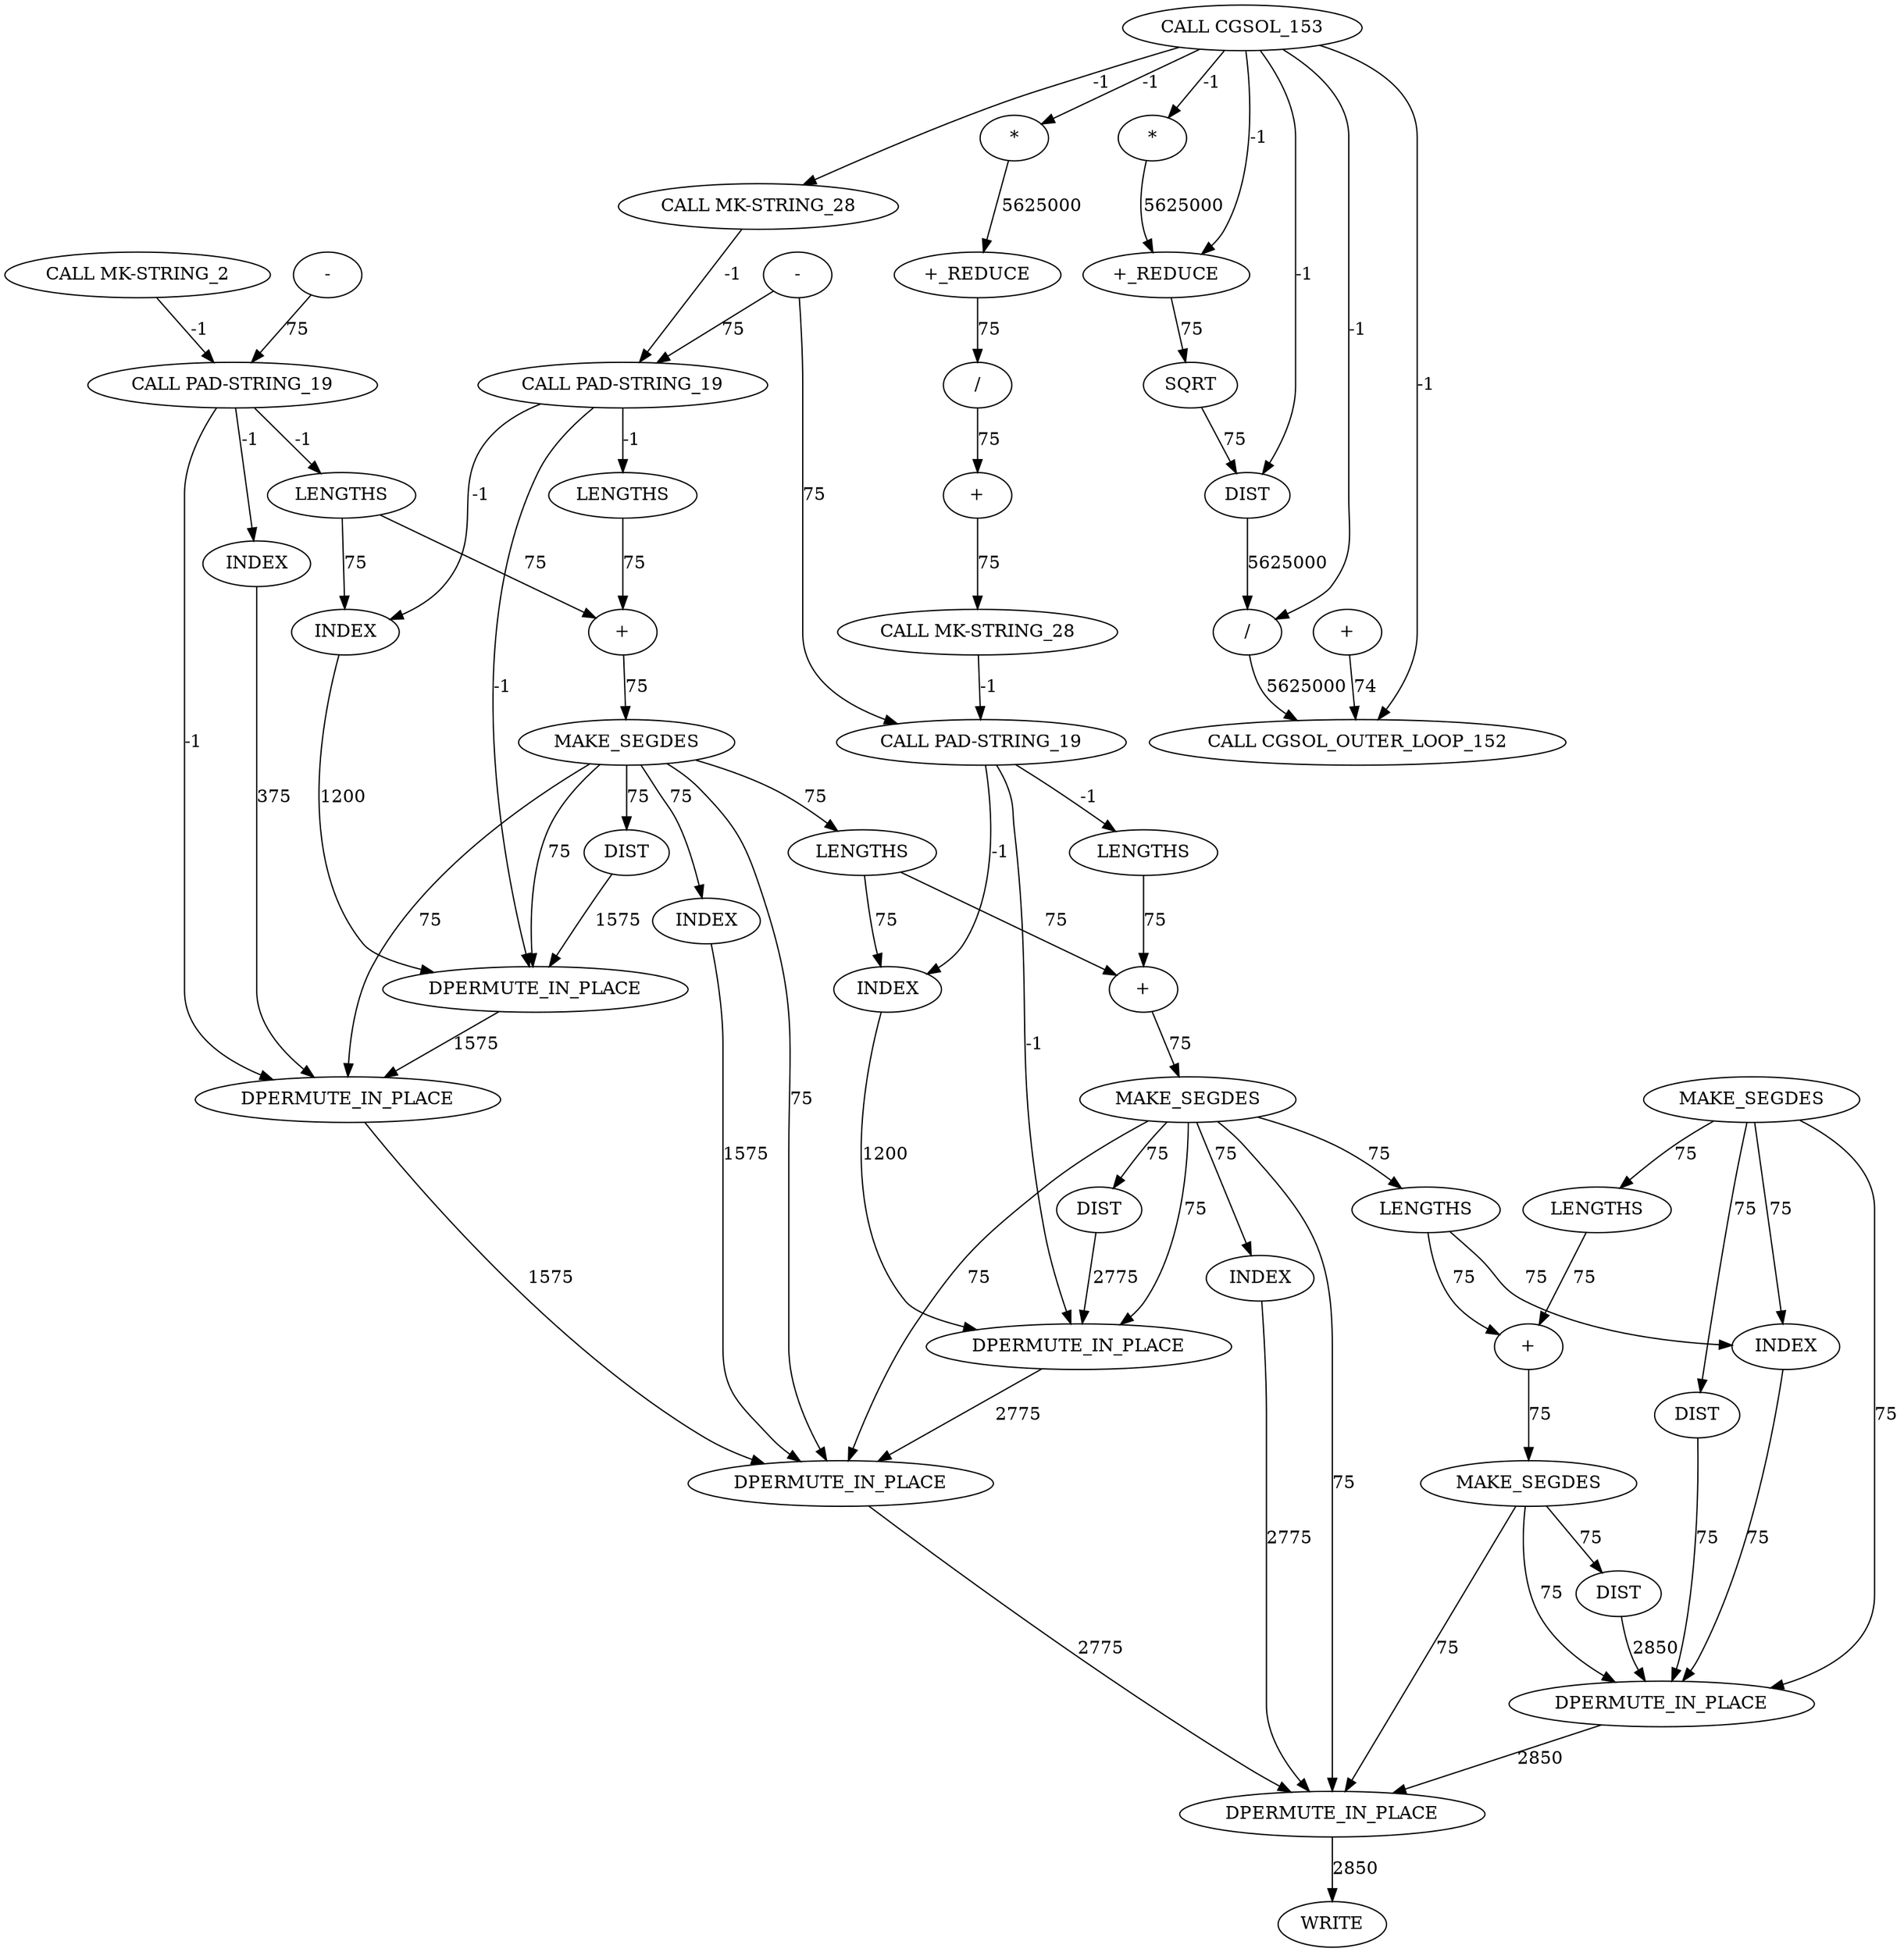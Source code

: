 digraph {
	cg_B_INST_13404 [label=LENGTHS cost=1917]
	cg_B_INST_13291 [label="*" cost=4850439]
	cg_B_INST_2479 [label="CALL PAD-STRING_19" cost=0]
	cg_B_INST_13405 [label="+" cost=2637]
	cg_B_INST_13463 [label=LENGTHS cost=2343]
	cg_B_INST_2471 [label="CALL MK-STRING_2" cost=0]
	cg_B_INST_2469 [label="+" cost=38951]
	cg_B_INST_13317 [label=LENGTHS cost=2678]
	cg_B_INST_13382 [label=INDEX cost=41622]
	cg_B_INST_16438 [label=DPERMUTE_IN_PLACE cost=20377]
	cg_B_INST_2485 [label="CALL PAD-STRING_19" cost=0]
	cg_B_INST_13443 [label=MAKE_SEGDES cost=2204]
	cg_B_INST_13300 [label="-" cost=2591]
	cg_B_INST_2462 [label="CALL CGSOL_153" cost=0]
	cg_B_INST_16441 [label=DPERMUTE_IN_PLACE cost=10294]
	cg_B_INST_13541 [label=DIST cost=13252]
	cg_B_INST_13394 [label=INDEX cost=40717]
	cg_B_INST_13341 [label=MAKE_SEGDES cost=2301]
	cg_B_INST_13297 [label="/" cost=9896]
	cg_B_INST_13449 [label=DIST cost=2382]
	cg_B_INST_13487 [label=MAKE_SEGDES cost=2216]
	cg_B_INST_2528 [label="CALL CGSOL_OUTER_LOOP_152" cost=0]
	cg_B_INST_2474 [label="CALL PAD-STRING_19" cost=0]
	cg_B_INST_13538 [label=SQRT cost=2427]
	cg_B_INST_13534 [label="*" cost=2433797]
	cg_B_INST_13313 [label=INDEX cost=42784]
	cg_B_INST_13546 [label="/" cost=2455381]
	cg_B_INST_13335 [label=LENGTHS cost=2795]
	cg_B_INST_13303 [label="-" cost=2640]
	cg_B_INST_13416 [label=DIST cost=2083]
	cg_B_INST_13536 [label="+_REDUCE" cost=920370]
	cg_B_INST_16443 [label=DPERMUTE_IN_PLACE cost=12894]
	cg_B_INST_13493 [label=DIST cost=2373]
	cg_B_INST_13482 [label="+" cost=2472]
	cg_B_INST_13459 [label=INDEX cost=43299]
	cg_B_INST_13410 [label=MAKE_SEGDES cost=2539]
	cg_B_INST_13325 [label=INDEX cost=45750]
	cg_B_INST_16439 [label=DPERMUTE_IN_PLACE cost=4758]
	cg_B_INST_13347 [label=DIST cost=2551]
	cg_B_INST_13386 [label=LENGTHS cost=4529]
	cg_B_INST_16440 [label=DPERMUTE_IN_PLACE cost=31079]
	cg_B_INST_2525 [label="+" cost=3505]
	cg_B_INST_16442 [label=DPERMUTE_IN_PLACE cost=14566]
	cg_B_INST_13336 [label="+" cost=2425]
	cg_B_INST_2476 [label="CALL MK-STRING_28" cost=0]
	cg_B_INST_13481 [label=LENGTHS cost=2209]
	cg_B_INST_13517 [label=WRITE cost=0]
	cg_B_INST_2482 [label="CALL MK-STRING_28" cost=0]
	cg_B_INST_13471 [label=INDEX cost=40116]
	cg_B_INST_13293 [label="+_REDUCE" cost=1028385]
	cg_B_INST_13404 -> cg_B_INST_13405 [label=75 cost=75]
	cg_B_INST_13291 -> cg_B_INST_13293 [label=5625000 cost=5625000]
	cg_B_INST_2479 -> cg_B_INST_13325 [label=-1 cost=-1]
	cg_B_INST_2479 -> cg_B_INST_13335 [label=-1 cost=-1]
	cg_B_INST_2479 -> cg_B_INST_16438 [label=-1 cost=-1]
	cg_B_INST_13405 -> cg_B_INST_13410 [label=75 cost=75]
	cg_B_INST_13463 -> cg_B_INST_13471 [label=75 cost=75]
	cg_B_INST_13463 -> cg_B_INST_13482 [label=75 cost=75]
	cg_B_INST_2471 -> cg_B_INST_2474 [label=-1 cost=-1]
	cg_B_INST_2469 -> cg_B_INST_2482 [label=75 cost=75]
	cg_B_INST_13317 -> cg_B_INST_13325 [label=75 cost=75]
	cg_B_INST_13317 -> cg_B_INST_13336 [label=75 cost=75]
	cg_B_INST_13382 -> cg_B_INST_16441 [label=1575 cost=1575]
	cg_B_INST_16438 -> cg_B_INST_16439 [label=1575 cost=1575]
	cg_B_INST_2485 -> cg_B_INST_13394 [label=-1 cost=-1]
	cg_B_INST_2485 -> cg_B_INST_13404 [label=-1 cost=-1]
	cg_B_INST_2485 -> cg_B_INST_16440 [label=-1 cost=-1]
	cg_B_INST_13443 -> cg_B_INST_13449 [label=75 cost=75]
	cg_B_INST_13443 -> cg_B_INST_13471 [label=75 cost=75]
	cg_B_INST_13443 -> cg_B_INST_13481 [label=75 cost=75]
	cg_B_INST_13443 -> cg_B_INST_16442 [label=75 cost=75]
	cg_B_INST_13300 -> cg_B_INST_2474 [label=75 cost=75]
	cg_B_INST_2462 -> cg_B_INST_13291 [label=-1 cost=-1]
	cg_B_INST_2462 -> cg_B_INST_2476 [label=-1 cost=-1]
	cg_B_INST_2462 -> cg_B_INST_13534 [label=-1 cost=-1]
	cg_B_INST_2462 -> cg_B_INST_13536 [label=-1 cost=-1]
	cg_B_INST_2462 -> cg_B_INST_13541 [label=-1 cost=-1]
	cg_B_INST_2462 -> cg_B_INST_13546 [label=-1 cost=-1]
	cg_B_INST_2462 -> cg_B_INST_2528 [label=-1 cost=-1]
	cg_B_INST_16441 -> cg_B_INST_16443 [label=2775 cost=2775]
	cg_B_INST_13541 -> cg_B_INST_13546 [label=5625000 cost=5625000]
	cg_B_INST_13394 -> cg_B_INST_16440 [label=1200 cost=1200]
	cg_B_INST_13341 -> cg_B_INST_13347 [label=75 cost=75]
	cg_B_INST_13341 -> cg_B_INST_16438 [label=75 cost=75]
	cg_B_INST_13341 -> cg_B_INST_16439 [label=75 cost=75]
	cg_B_INST_13341 -> cg_B_INST_13382 [label=75 cost=75]
	cg_B_INST_13341 -> cg_B_INST_13386 [label=75 cost=75]
	cg_B_INST_13341 -> cg_B_INST_16441 [label=75 cost=75]
	cg_B_INST_13297 -> cg_B_INST_2469 [label=75 cost=75]
	cg_B_INST_13449 -> cg_B_INST_16442 [label=75 cost=75]
	cg_B_INST_13487 -> cg_B_INST_13493 [label=75 cost=75]
	cg_B_INST_13487 -> cg_B_INST_16442 [label=75 cost=75]
	cg_B_INST_13487 -> cg_B_INST_16443 [label=75 cost=75]
	cg_B_INST_2474 -> cg_B_INST_13313 [label=-1 cost=-1]
	cg_B_INST_2474 -> cg_B_INST_13317 [label=-1 cost=-1]
	cg_B_INST_2474 -> cg_B_INST_16439 [label=-1 cost=-1]
	cg_B_INST_13538 -> cg_B_INST_13541 [label=75 cost=75]
	cg_B_INST_13534 -> cg_B_INST_13536 [label=5625000 cost=5625000]
	cg_B_INST_13313 -> cg_B_INST_16439 [label=375 cost=375]
	cg_B_INST_13546 -> cg_B_INST_2528 [label=5625000 cost=5625000]
	cg_B_INST_13335 -> cg_B_INST_13336 [label=75 cost=75]
	cg_B_INST_13303 -> cg_B_INST_2479 [label=75 cost=75]
	cg_B_INST_13303 -> cg_B_INST_2485 [label=75 cost=75]
	cg_B_INST_13416 -> cg_B_INST_16440 [label=2775 cost=2775]
	cg_B_INST_13536 -> cg_B_INST_13538 [label=75 cost=75]
	cg_B_INST_16443 -> cg_B_INST_13517 [label=2850 cost=2850]
	cg_B_INST_13493 -> cg_B_INST_16442 [label=2850 cost=2850]
	cg_B_INST_13482 -> cg_B_INST_13487 [label=75 cost=75]
	cg_B_INST_13459 -> cg_B_INST_16443 [label=2775 cost=2775]
	cg_B_INST_13410 -> cg_B_INST_13416 [label=75 cost=75]
	cg_B_INST_13410 -> cg_B_INST_16440 [label=75 cost=75]
	cg_B_INST_13410 -> cg_B_INST_16441 [label=75 cost=75]
	cg_B_INST_13410 -> cg_B_INST_13459 [label=75 cost=75]
	cg_B_INST_13410 -> cg_B_INST_13463 [label=75 cost=75]
	cg_B_INST_13410 -> cg_B_INST_16443 [label=75 cost=75]
	cg_B_INST_13325 -> cg_B_INST_16438 [label=1200 cost=1200]
	cg_B_INST_16439 -> cg_B_INST_16441 [label=1575 cost=1575]
	cg_B_INST_13347 -> cg_B_INST_16438 [label=1575 cost=1575]
	cg_B_INST_13386 -> cg_B_INST_13394 [label=75 cost=75]
	cg_B_INST_13386 -> cg_B_INST_13405 [label=75 cost=75]
	cg_B_INST_16440 -> cg_B_INST_16441 [label=2775 cost=2775]
	cg_B_INST_2525 -> cg_B_INST_2528 [label=74 cost=74]
	cg_B_INST_16442 -> cg_B_INST_16443 [label=2850 cost=2850]
	cg_B_INST_13336 -> cg_B_INST_13341 [label=75 cost=75]
	cg_B_INST_2476 -> cg_B_INST_2479 [label=-1 cost=-1]
	cg_B_INST_13481 -> cg_B_INST_13482 [label=75 cost=75]
	cg_B_INST_2482 -> cg_B_INST_2485 [label=-1 cost=-1]
	cg_B_INST_13471 -> cg_B_INST_16442 [label=75 cost=75]
	cg_B_INST_13293 -> cg_B_INST_13297 [label=75 cost=75]
}
